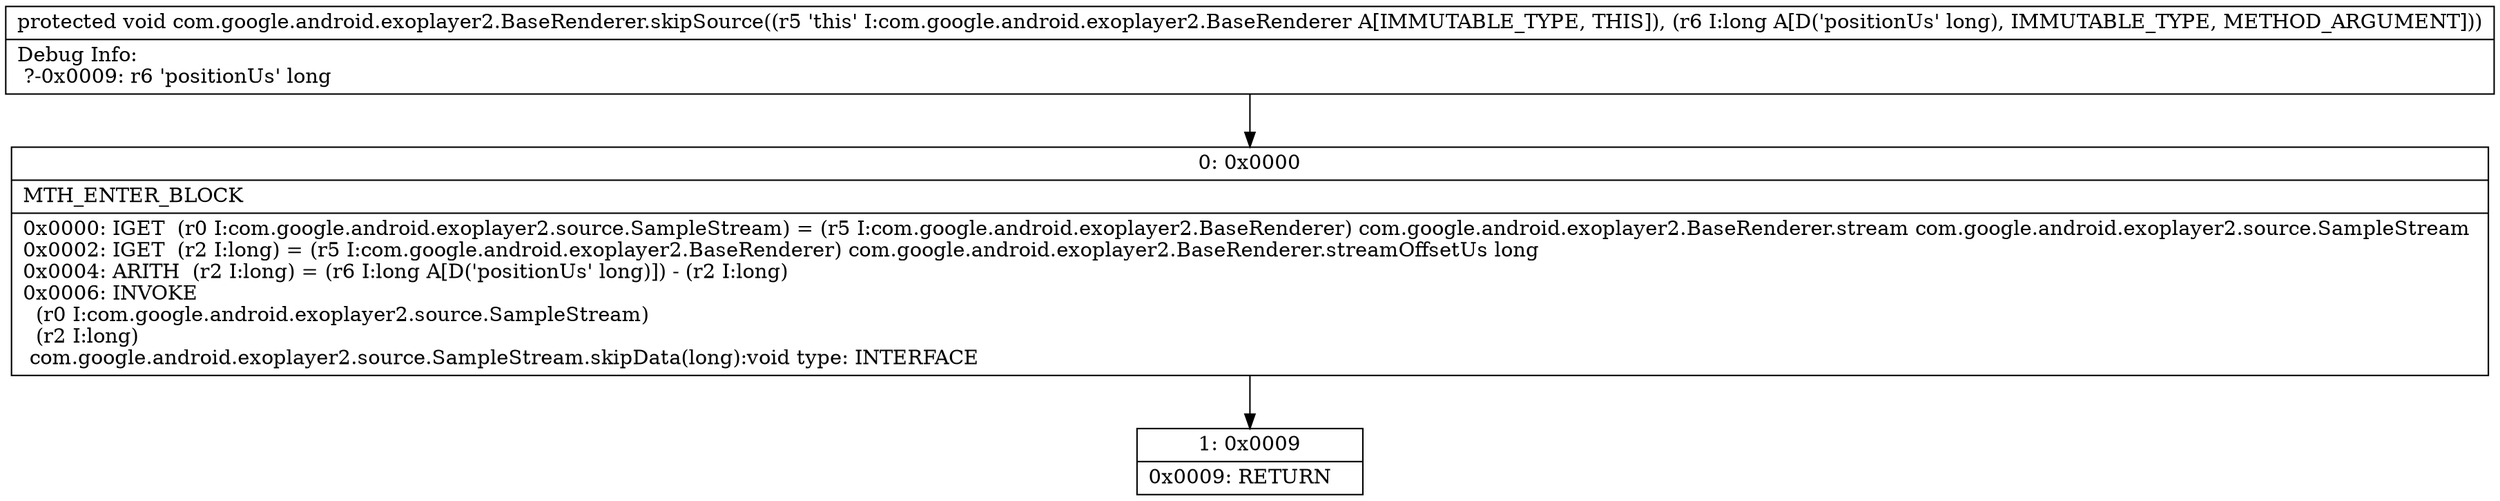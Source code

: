 digraph "CFG forcom.google.android.exoplayer2.BaseRenderer.skipSource(J)V" {
Node_0 [shape=record,label="{0\:\ 0x0000|MTH_ENTER_BLOCK\l|0x0000: IGET  (r0 I:com.google.android.exoplayer2.source.SampleStream) = (r5 I:com.google.android.exoplayer2.BaseRenderer) com.google.android.exoplayer2.BaseRenderer.stream com.google.android.exoplayer2.source.SampleStream \l0x0002: IGET  (r2 I:long) = (r5 I:com.google.android.exoplayer2.BaseRenderer) com.google.android.exoplayer2.BaseRenderer.streamOffsetUs long \l0x0004: ARITH  (r2 I:long) = (r6 I:long A[D('positionUs' long)]) \- (r2 I:long) \l0x0006: INVOKE  \l  (r0 I:com.google.android.exoplayer2.source.SampleStream)\l  (r2 I:long)\l com.google.android.exoplayer2.source.SampleStream.skipData(long):void type: INTERFACE \l}"];
Node_1 [shape=record,label="{1\:\ 0x0009|0x0009: RETURN   \l}"];
MethodNode[shape=record,label="{protected void com.google.android.exoplayer2.BaseRenderer.skipSource((r5 'this' I:com.google.android.exoplayer2.BaseRenderer A[IMMUTABLE_TYPE, THIS]), (r6 I:long A[D('positionUs' long), IMMUTABLE_TYPE, METHOD_ARGUMENT]))  | Debug Info:\l  ?\-0x0009: r6 'positionUs' long\l}"];
MethodNode -> Node_0;
Node_0 -> Node_1;
}

